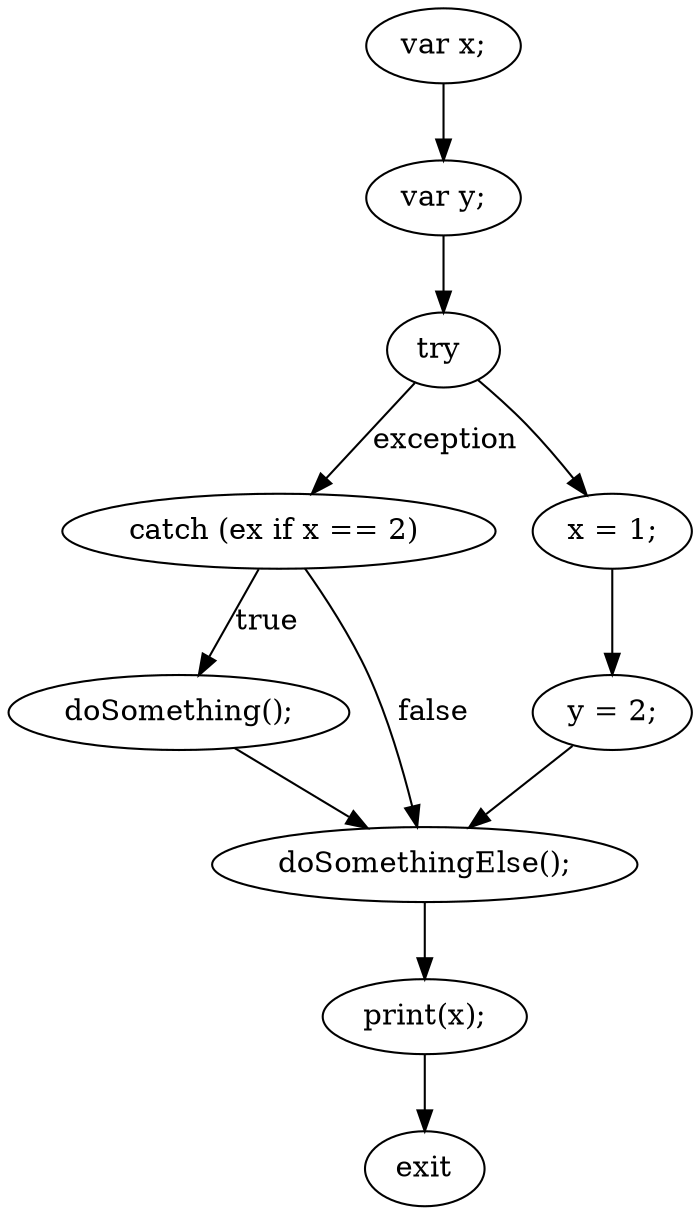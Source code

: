 digraph {
"0" [label="doSomething();\n"] 
"1" [label="catch (ex if x == 2) "] 
"2" [label="y = 2;\n"] 
"3" [label="doSomethingElse();\n"] 
"4" [label="print(x);\n"] 
"5" [label="x = 1;\n"] 
"6" [label="try "] 
"7" [label="var x;\n"] 
"8" [label="exit"] 
"9" [label="var y;\n"] 
"0" -> "3" [label=""] 
"1" -> "3" [label="false"] 
"1" -> "0" [label="true"] 
"2" -> "3" [label=""] 
"3" -> "4" [label=""] 
"4" -> "8" [label=""] 
"5" -> "2" [label=""] 
"6" -> "1" [label="exception"] 
"6" -> "5" [label=""] 
"7" -> "9" [label=""] 
"9" -> "6" [label=""] 
}
